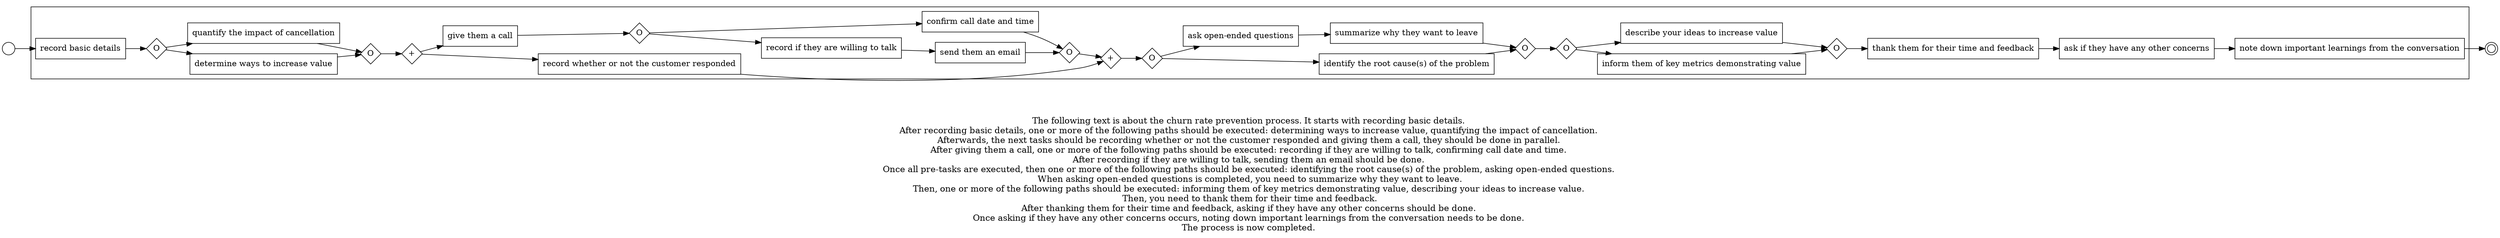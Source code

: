 digraph churn_rate_prevention_process_107 {
	graph [rankdir=LR]
	START_NODE [label="" shape=circle width=0.3]
	subgraph CLUSTER_0 {
		"record basic details" [shape=box]
		"OR_SPLIT--2. Evaluate product usage_8NEN" [label=O fixedsize=true shape=diamond width=0.5]
		"record basic details" -> "OR_SPLIT--2. Evaluate product usage_8NEN"
		"determine ways to increase value" [shape=box]
		"OR_SPLIT--2. Evaluate product usage_8NEN" -> "determine ways to increase value"
		"quantify the impact of cancellation" [shape=box]
		"OR_SPLIT--2. Evaluate product usage_8NEN" -> "quantify the impact of cancellation"
		"OR_JOIN--2. Evaluate product usage_8NEN" [label=O fixedsize=true shape=diamond width=0.5]
		"determine ways to increase value" -> "OR_JOIN--2. Evaluate product usage_8NEN"
		"quantify the impact of cancellation" -> "OR_JOIN--2. Evaluate product usage_8NEN"
		"AND_SPLIT--3. Contact the customer_3YH7" [label="+" fixedsize=true shape=diamond width=0.5]
		"OR_JOIN--2. Evaluate product usage_8NEN" -> "AND_SPLIT--3. Contact the customer_3YH7"
		"record whether or not the customer responded" [shape=box]
		"AND_SPLIT--3. Contact the customer_3YH7" -> "record whether or not the customer responded"
		"give them a call" [shape=box]
		"AND_SPLIT--3. Contact the customer_3YH7" -> "give them a call"
		"OR_SPLIT--3. Contact the customer_P0XN" [label=O fixedsize=true shape=diamond width=0.5]
		"give them a call" -> "OR_SPLIT--3. Contact the customer_P0XN"
		"record if they are willing to talk" [shape=box]
		"OR_SPLIT--3. Contact the customer_P0XN" -> "record if they are willing to talk"
		"confirm call date and time" [shape=box]
		"OR_SPLIT--3. Contact the customer_P0XN" -> "confirm call date and time"
		"send them an email" [shape=box]
		"record if they are willing to talk" -> "send them an email"
		"OR_JOIN--3. Contact the customer_P0XN" [label=O fixedsize=true shape=diamond width=0.5]
		"send them an email" -> "OR_JOIN--3. Contact the customer_P0XN"
		"confirm call date and time" -> "OR_JOIN--3. Contact the customer_P0XN"
		"AND_JOIN--3. Contact the customer_3YH7" [label="+" fixedsize=true shape=diamond width=0.5]
		"record whether or not the customer responded" -> "AND_JOIN--3. Contact the customer_3YH7"
		"OR_JOIN--3. Contact the customer_P0XN" -> "AND_JOIN--3. Contact the customer_3YH7"
		"OR_SPLIT--4. Understand customer concerns_Y3RA" [label=O fixedsize=true shape=diamond width=0.5]
		"AND_JOIN--3. Contact the customer_3YH7" -> "OR_SPLIT--4. Understand customer concerns_Y3RA"
		"identify the root cause(s) of the problem" [shape=box]
		"OR_SPLIT--4. Understand customer concerns_Y3RA" -> "identify the root cause(s) of the problem"
		"ask open-ended questions" [shape=box]
		"OR_SPLIT--4. Understand customer concerns_Y3RA" -> "ask open-ended questions"
		"summarize why they want to leave" [shape=box]
		"ask open-ended questions" -> "summarize why they want to leave"
		"OR_JOIN--4. Understand customer concerns_Y3RA" [label=O fixedsize=true shape=diamond width=0.5]
		"identify the root cause(s) of the problem" -> "OR_JOIN--4. Understand customer concerns_Y3RA"
		"summarize why they want to leave" -> "OR_JOIN--4. Understand customer concerns_Y3RA"
		"OR_SPLIT--5. Retention incentives_B637" [label=O fixedsize=true shape=diamond width=0.5]
		"OR_JOIN--4. Understand customer concerns_Y3RA" -> "OR_SPLIT--5. Retention incentives_B637"
		"inform them of key metrics demonstrating value" [shape=box]
		"OR_SPLIT--5. Retention incentives_B637" -> "inform them of key metrics demonstrating value"
		"describe your ideas to increase value" [shape=box]
		"OR_SPLIT--5. Retention incentives_B637" -> "describe your ideas to increase value"
		"OR_JOIN--5. Retention incentives_B637" [label=O fixedsize=true shape=diamond width=0.5]
		"inform them of key metrics demonstrating value" -> "OR_JOIN--5. Retention incentives_B637"
		"describe your ideas to increase value" -> "OR_JOIN--5. Retention incentives_B637"
		"thank them for their time and feedback" [shape=box]
		"OR_JOIN--5. Retention incentives_B637" -> "thank them for their time and feedback"
		"ask if they have any other concerns" [shape=box]
		"thank them for their time and feedback" -> "ask if they have any other concerns"
		"note down important learnings from the conversation" [shape=box]
		"ask if they have any other concerns" -> "note down important learnings from the conversation"
	}
	START_NODE -> "record basic details"
	END_NODE [label="" shape=doublecircle width=0.2]
	"note down important learnings from the conversation" -> END_NODE
	fontsize=15 label="\n\n
The following text is about the churn rate prevention process. It starts with recording basic details. 
After recording basic details, one or more of the following paths should be executed: determining ways to increase value, quantifying the impact of cancellation. 
Afterwards, the next tasks should be recording whether or not the customer responded and giving them a call, they should be done in parallel. 
After giving them a call, one or more of the following paths should be executed: recording if they are willing to talk, confirming call date and time. 
After recording if they are willing to talk, sending them an email should be done. 
Once all pre-tasks are executed, then one or more of the following paths should be executed: identifying the root cause(s) of the problem, asking open-ended questions. 
When asking open-ended questions is completed, you need to summarize why they want to leave.
Then, one or more of the following paths should be executed: informing them of key metrics demonstrating value, describing your ideas to increase value. 
Then, you need to thank them for their time and feedback.
After thanking them for their time and feedback, asking if they have any other concerns should be done. 
Once asking if they have any other concerns occurs, noting down important learnings from the conversation needs to be done. 
The process is now completed. 
"
}
